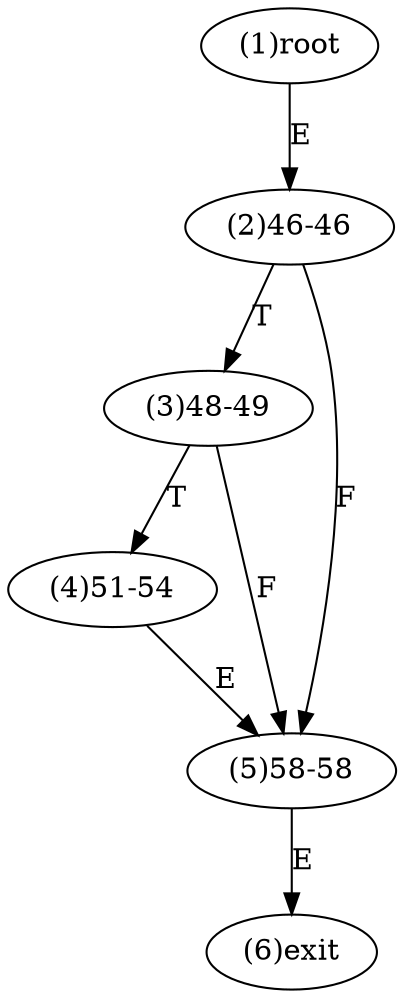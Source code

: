 digraph "" { 
1[ label="(1)root"];
2[ label="(2)46-46"];
3[ label="(3)48-49"];
4[ label="(4)51-54"];
5[ label="(5)58-58"];
6[ label="(6)exit"];
1->2[ label="E"];
2->5[ label="F"];
2->3[ label="T"];
3->5[ label="F"];
3->4[ label="T"];
4->5[ label="E"];
5->6[ label="E"];
}